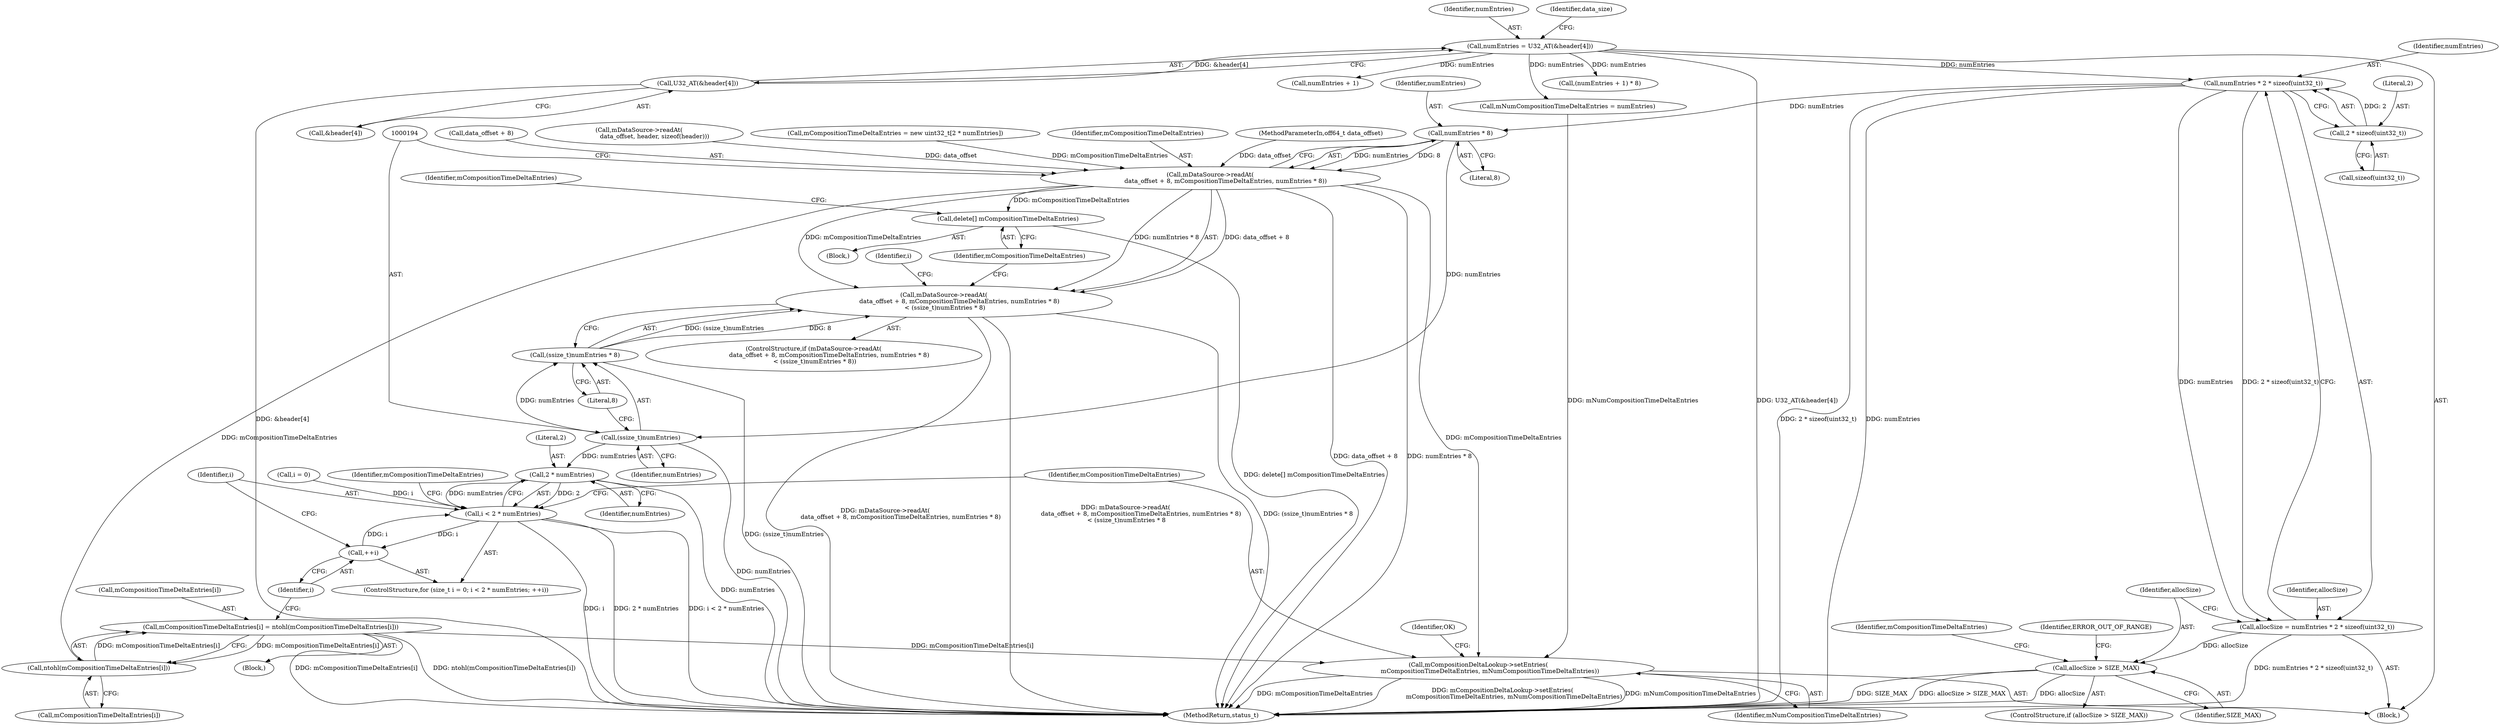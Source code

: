 digraph "1_Android_cf1581c66c2ad8c5b1aaca2e43e350cf5974f46d@API" {
"1000165" [label="(Call,numEntries * 2 * sizeof(uint32_t))"];
"1000141" [label="(Call,numEntries = U32_AT(&header[4]))"];
"1000143" [label="(Call,U32_AT(&header[4]))"];
"1000167" [label="(Call,2 * sizeof(uint32_t))"];
"1000163" [label="(Call,allocSize = numEntries * 2 * sizeof(uint32_t))"];
"1000172" [label="(Call,allocSize > SIZE_MAX)"];
"1000189" [label="(Call,numEntries * 8)"];
"1000184" [label="(Call,mDataSource->readAt(\n                data_offset + 8, mCompositionTimeDeltaEntries, numEntries * 8))"];
"1000183" [label="(Call,mDataSource->readAt(\n                data_offset + 8, mCompositionTimeDeltaEntries, numEntries * 8)\n < (ssize_t)numEntries * 8)"];
"1000198" [label="(Call,delete[] mCompositionTimeDeltaEntries)"];
"1000222" [label="(Call,ntohl(mCompositionTimeDeltaEntries[i]))"];
"1000218" [label="(Call,mCompositionTimeDeltaEntries[i] = ntohl(mCompositionTimeDeltaEntries[i]))"];
"1000226" [label="(Call,mCompositionDeltaLookup->setEntries(\n            mCompositionTimeDeltaEntries, mNumCompositionTimeDeltaEntries))"];
"1000193" [label="(Call,(ssize_t)numEntries)"];
"1000192" [label="(Call,(ssize_t)numEntries * 8)"];
"1000212" [label="(Call,2 * numEntries)"];
"1000210" [label="(Call,i < 2 * numEntries)"];
"1000215" [label="(Call,++i)"];
"1000205" [label="(ControlStructure,for (size_t i = 0; i < 2 * numEntries; ++i))"];
"1000168" [label="(Literal,2)"];
"1000142" [label="(Identifier,numEntries)"];
"1000201" [label="(Identifier,mCompositionTimeDeltaEntries)"];
"1000189" [label="(Call,numEntries * 8)"];
"1000220" [label="(Identifier,mCompositionTimeDeltaEntries)"];
"1000101" [label="(MethodParameterIn,off64_t data_offset)"];
"1000228" [label="(Identifier,mNumCompositionTimeDeltaEntries)"];
"1000195" [label="(Identifier,numEntries)"];
"1000190" [label="(Identifier,numEntries)"];
"1000227" [label="(Identifier,mCompositionTimeDeltaEntries)"];
"1000217" [label="(Block,)"];
"1000185" [label="(Call,data_offset + 8)"];
"1000193" [label="(Call,(ssize_t)numEntries)"];
"1000208" [label="(Identifier,i)"];
"1000182" [label="(ControlStructure,if (mDataSource->readAt(\n                data_offset + 8, mCompositionTimeDeltaEntries, numEntries * 8)\n < (ssize_t)numEntries * 8))"];
"1000163" [label="(Call,allocSize = numEntries * 2 * sizeof(uint32_t))"];
"1000196" [label="(Literal,8)"];
"1000169" [label="(Call,sizeof(uint32_t))"];
"1000216" [label="(Identifier,i)"];
"1000179" [label="(Identifier,mCompositionTimeDeltaEntries)"];
"1000211" [label="(Identifier,i)"];
"1000226" [label="(Call,mCompositionDeltaLookup->setEntries(\n            mCompositionTimeDeltaEntries, mNumCompositionTimeDeltaEntries))"];
"1000174" [label="(Identifier,SIZE_MAX)"];
"1000120" [label="(Call,mDataSource->readAt(\n                data_offset, header, sizeof(header)))"];
"1000218" [label="(Call,mCompositionTimeDeltaEntries[i] = ntohl(mCompositionTimeDeltaEntries[i]))"];
"1000171" [label="(ControlStructure,if (allocSize > SIZE_MAX))"];
"1000166" [label="(Identifier,numEntries)"];
"1000152" [label="(Call,numEntries + 1)"];
"1000159" [label="(Call,mNumCompositionTimeDeltaEntries = numEntries)"];
"1000192" [label="(Call,(ssize_t)numEntries * 8)"];
"1000178" [label="(Call,mCompositionTimeDeltaEntries = new uint32_t[2 * numEntries])"];
"1000213" [label="(Literal,2)"];
"1000219" [label="(Call,mCompositionTimeDeltaEntries[i])"];
"1000151" [label="(Call,(numEntries + 1) * 8)"];
"1000177" [label="(Identifier,ERROR_OUT_OF_RANGE)"];
"1000144" [label="(Call,&header[4])"];
"1000143" [label="(Call,U32_AT(&header[4]))"];
"1000150" [label="(Identifier,data_size)"];
"1000164" [label="(Identifier,allocSize)"];
"1000173" [label="(Identifier,allocSize)"];
"1000222" [label="(Call,ntohl(mCompositionTimeDeltaEntries[i]))"];
"1000212" [label="(Call,2 * numEntries)"];
"1000165" [label="(Call,numEntries * 2 * sizeof(uint32_t))"];
"1000215" [label="(Call,++i)"];
"1000207" [label="(Call,i = 0)"];
"1000199" [label="(Identifier,mCompositionTimeDeltaEntries)"];
"1000141" [label="(Call,numEntries = U32_AT(&header[4]))"];
"1000231" [label="(MethodReturn,status_t)"];
"1000198" [label="(Call,delete[] mCompositionTimeDeltaEntries)"];
"1000230" [label="(Identifier,OK)"];
"1000184" [label="(Call,mDataSource->readAt(\n                data_offset + 8, mCompositionTimeDeltaEntries, numEntries * 8))"];
"1000191" [label="(Literal,8)"];
"1000103" [label="(Block,)"];
"1000223" [label="(Call,mCompositionTimeDeltaEntries[i])"];
"1000210" [label="(Call,i < 2 * numEntries)"];
"1000167" [label="(Call,2 * sizeof(uint32_t))"];
"1000183" [label="(Call,mDataSource->readAt(\n                data_offset + 8, mCompositionTimeDeltaEntries, numEntries * 8)\n < (ssize_t)numEntries * 8)"];
"1000214" [label="(Identifier,numEntries)"];
"1000188" [label="(Identifier,mCompositionTimeDeltaEntries)"];
"1000197" [label="(Block,)"];
"1000172" [label="(Call,allocSize > SIZE_MAX)"];
"1000165" -> "1000163"  [label="AST: "];
"1000165" -> "1000167"  [label="CFG: "];
"1000166" -> "1000165"  [label="AST: "];
"1000167" -> "1000165"  [label="AST: "];
"1000163" -> "1000165"  [label="CFG: "];
"1000165" -> "1000231"  [label="DDG: numEntries"];
"1000165" -> "1000231"  [label="DDG: 2 * sizeof(uint32_t)"];
"1000165" -> "1000163"  [label="DDG: numEntries"];
"1000165" -> "1000163"  [label="DDG: 2 * sizeof(uint32_t)"];
"1000141" -> "1000165"  [label="DDG: numEntries"];
"1000167" -> "1000165"  [label="DDG: 2"];
"1000165" -> "1000189"  [label="DDG: numEntries"];
"1000141" -> "1000103"  [label="AST: "];
"1000141" -> "1000143"  [label="CFG: "];
"1000142" -> "1000141"  [label="AST: "];
"1000143" -> "1000141"  [label="AST: "];
"1000150" -> "1000141"  [label="CFG: "];
"1000141" -> "1000231"  [label="DDG: U32_AT(&header[4])"];
"1000143" -> "1000141"  [label="DDG: &header[4]"];
"1000141" -> "1000151"  [label="DDG: numEntries"];
"1000141" -> "1000152"  [label="DDG: numEntries"];
"1000141" -> "1000159"  [label="DDG: numEntries"];
"1000143" -> "1000144"  [label="CFG: "];
"1000144" -> "1000143"  [label="AST: "];
"1000143" -> "1000231"  [label="DDG: &header[4]"];
"1000167" -> "1000169"  [label="CFG: "];
"1000168" -> "1000167"  [label="AST: "];
"1000169" -> "1000167"  [label="AST: "];
"1000163" -> "1000103"  [label="AST: "];
"1000164" -> "1000163"  [label="AST: "];
"1000173" -> "1000163"  [label="CFG: "];
"1000163" -> "1000231"  [label="DDG: numEntries * 2 * sizeof(uint32_t)"];
"1000163" -> "1000172"  [label="DDG: allocSize"];
"1000172" -> "1000171"  [label="AST: "];
"1000172" -> "1000174"  [label="CFG: "];
"1000173" -> "1000172"  [label="AST: "];
"1000174" -> "1000172"  [label="AST: "];
"1000177" -> "1000172"  [label="CFG: "];
"1000179" -> "1000172"  [label="CFG: "];
"1000172" -> "1000231"  [label="DDG: allocSize > SIZE_MAX"];
"1000172" -> "1000231"  [label="DDG: allocSize"];
"1000172" -> "1000231"  [label="DDG: SIZE_MAX"];
"1000189" -> "1000184"  [label="AST: "];
"1000189" -> "1000191"  [label="CFG: "];
"1000190" -> "1000189"  [label="AST: "];
"1000191" -> "1000189"  [label="AST: "];
"1000184" -> "1000189"  [label="CFG: "];
"1000189" -> "1000184"  [label="DDG: numEntries"];
"1000189" -> "1000184"  [label="DDG: 8"];
"1000189" -> "1000193"  [label="DDG: numEntries"];
"1000184" -> "1000183"  [label="AST: "];
"1000185" -> "1000184"  [label="AST: "];
"1000188" -> "1000184"  [label="AST: "];
"1000194" -> "1000184"  [label="CFG: "];
"1000184" -> "1000231"  [label="DDG: data_offset + 8"];
"1000184" -> "1000231"  [label="DDG: numEntries * 8"];
"1000184" -> "1000183"  [label="DDG: data_offset + 8"];
"1000184" -> "1000183"  [label="DDG: mCompositionTimeDeltaEntries"];
"1000184" -> "1000183"  [label="DDG: numEntries * 8"];
"1000120" -> "1000184"  [label="DDG: data_offset"];
"1000101" -> "1000184"  [label="DDG: data_offset"];
"1000178" -> "1000184"  [label="DDG: mCompositionTimeDeltaEntries"];
"1000184" -> "1000198"  [label="DDG: mCompositionTimeDeltaEntries"];
"1000184" -> "1000222"  [label="DDG: mCompositionTimeDeltaEntries"];
"1000184" -> "1000226"  [label="DDG: mCompositionTimeDeltaEntries"];
"1000183" -> "1000182"  [label="AST: "];
"1000183" -> "1000192"  [label="CFG: "];
"1000192" -> "1000183"  [label="AST: "];
"1000199" -> "1000183"  [label="CFG: "];
"1000208" -> "1000183"  [label="CFG: "];
"1000183" -> "1000231"  [label="DDG: mDataSource->readAt(\n                data_offset + 8, mCompositionTimeDeltaEntries, numEntries * 8)"];
"1000183" -> "1000231"  [label="DDG: mDataSource->readAt(\n                data_offset + 8, mCompositionTimeDeltaEntries, numEntries * 8)\n < (ssize_t)numEntries * 8"];
"1000183" -> "1000231"  [label="DDG: (ssize_t)numEntries * 8"];
"1000192" -> "1000183"  [label="DDG: (ssize_t)numEntries"];
"1000192" -> "1000183"  [label="DDG: 8"];
"1000198" -> "1000197"  [label="AST: "];
"1000198" -> "1000199"  [label="CFG: "];
"1000199" -> "1000198"  [label="AST: "];
"1000201" -> "1000198"  [label="CFG: "];
"1000198" -> "1000231"  [label="DDG: delete[] mCompositionTimeDeltaEntries"];
"1000222" -> "1000218"  [label="AST: "];
"1000222" -> "1000223"  [label="CFG: "];
"1000223" -> "1000222"  [label="AST: "];
"1000218" -> "1000222"  [label="CFG: "];
"1000222" -> "1000218"  [label="DDG: mCompositionTimeDeltaEntries[i]"];
"1000218" -> "1000222"  [label="DDG: mCompositionTimeDeltaEntries[i]"];
"1000218" -> "1000217"  [label="AST: "];
"1000219" -> "1000218"  [label="AST: "];
"1000216" -> "1000218"  [label="CFG: "];
"1000218" -> "1000231"  [label="DDG: mCompositionTimeDeltaEntries[i]"];
"1000218" -> "1000231"  [label="DDG: ntohl(mCompositionTimeDeltaEntries[i])"];
"1000218" -> "1000226"  [label="DDG: mCompositionTimeDeltaEntries[i]"];
"1000226" -> "1000103"  [label="AST: "];
"1000226" -> "1000228"  [label="CFG: "];
"1000227" -> "1000226"  [label="AST: "];
"1000228" -> "1000226"  [label="AST: "];
"1000230" -> "1000226"  [label="CFG: "];
"1000226" -> "1000231"  [label="DDG: mCompositionTimeDeltaEntries"];
"1000226" -> "1000231"  [label="DDG: mCompositionDeltaLookup->setEntries(\n            mCompositionTimeDeltaEntries, mNumCompositionTimeDeltaEntries)"];
"1000226" -> "1000231"  [label="DDG: mNumCompositionTimeDeltaEntries"];
"1000159" -> "1000226"  [label="DDG: mNumCompositionTimeDeltaEntries"];
"1000193" -> "1000192"  [label="AST: "];
"1000193" -> "1000195"  [label="CFG: "];
"1000194" -> "1000193"  [label="AST: "];
"1000195" -> "1000193"  [label="AST: "];
"1000196" -> "1000193"  [label="CFG: "];
"1000193" -> "1000231"  [label="DDG: numEntries"];
"1000193" -> "1000192"  [label="DDG: numEntries"];
"1000193" -> "1000212"  [label="DDG: numEntries"];
"1000192" -> "1000196"  [label="CFG: "];
"1000196" -> "1000192"  [label="AST: "];
"1000192" -> "1000231"  [label="DDG: (ssize_t)numEntries"];
"1000212" -> "1000210"  [label="AST: "];
"1000212" -> "1000214"  [label="CFG: "];
"1000213" -> "1000212"  [label="AST: "];
"1000214" -> "1000212"  [label="AST: "];
"1000210" -> "1000212"  [label="CFG: "];
"1000212" -> "1000231"  [label="DDG: numEntries"];
"1000212" -> "1000210"  [label="DDG: 2"];
"1000212" -> "1000210"  [label="DDG: numEntries"];
"1000210" -> "1000205"  [label="AST: "];
"1000211" -> "1000210"  [label="AST: "];
"1000220" -> "1000210"  [label="CFG: "];
"1000227" -> "1000210"  [label="CFG: "];
"1000210" -> "1000231"  [label="DDG: 2 * numEntries"];
"1000210" -> "1000231"  [label="DDG: i < 2 * numEntries"];
"1000210" -> "1000231"  [label="DDG: i"];
"1000215" -> "1000210"  [label="DDG: i"];
"1000207" -> "1000210"  [label="DDG: i"];
"1000210" -> "1000215"  [label="DDG: i"];
"1000215" -> "1000205"  [label="AST: "];
"1000215" -> "1000216"  [label="CFG: "];
"1000216" -> "1000215"  [label="AST: "];
"1000211" -> "1000215"  [label="CFG: "];
}
